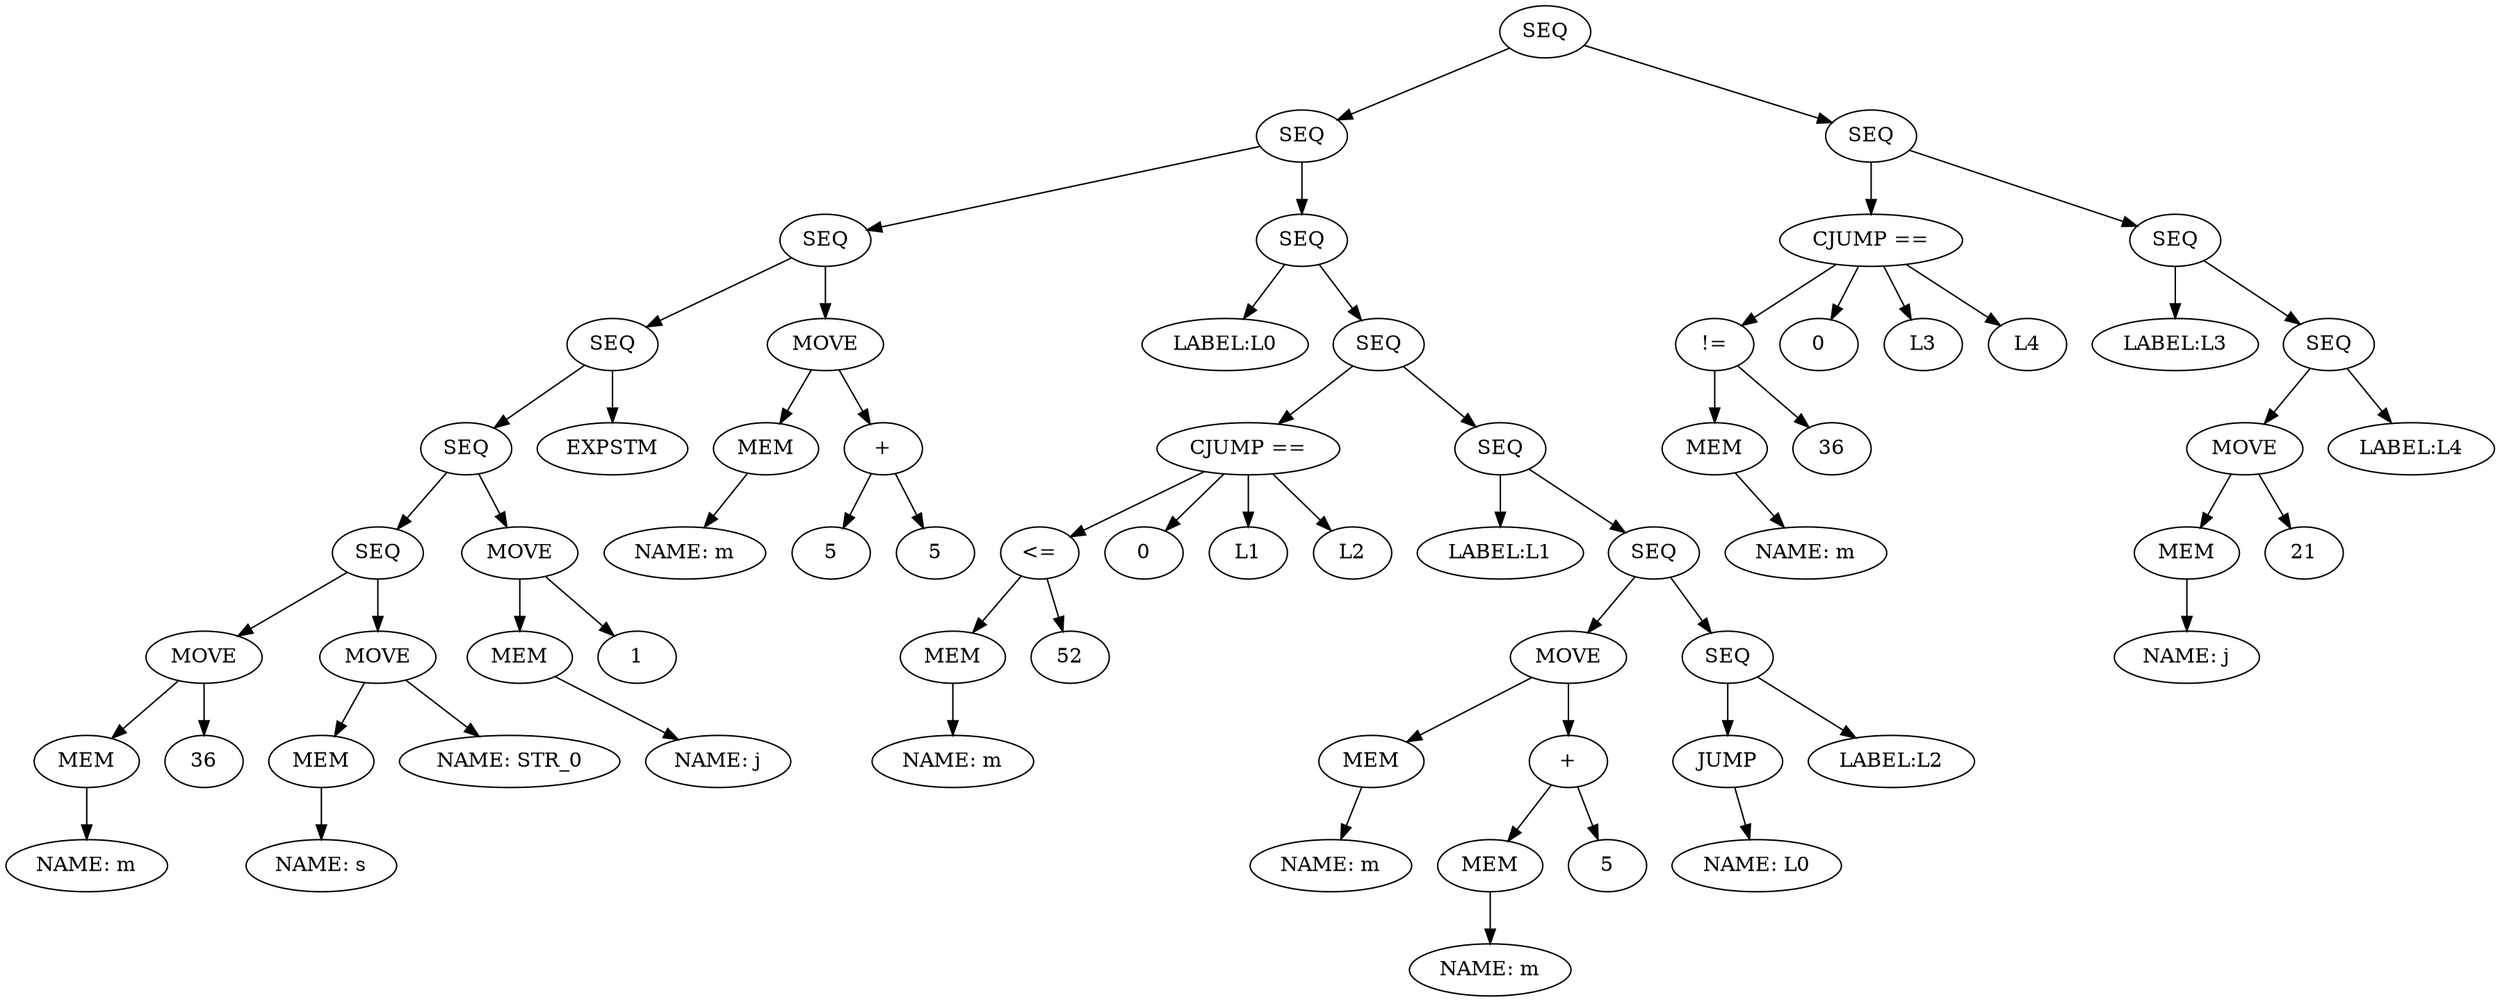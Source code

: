 digraph Stree {
Stm_28 [shape="ellipse", label="SEQ"];
Stm_20 [shape="ellipse", label="SEQ"];
Stm_8 [shape="ellipse", label="SEQ"];
Stm_6 [shape="ellipse", label="SEQ"];
Stm_4 [shape="ellipse", label="SEQ"];
Stm_2 [shape="ellipse", label="SEQ"];
Stm_0 [shape="ellipse", label="MOVE"];
Exp_1 [shape="ellipse", label="MEM"];
Exp_0 [shape="ellipse", label="NAME: m"];
Exp_1 -> Exp_0;
Exp_2 [shape="ellipse", label="36"];
Stm_0 -> Exp_1;
Stm_0 -> Exp_2;
Stm_1 [shape="ellipse", label="MOVE"];
Exp_4 [shape="ellipse", label="MEM"];
Exp_3 [shape="ellipse", label="NAME: s"];
Exp_4 -> Exp_3;
Exp_5 [shape="ellipse", label="NAME: STR_0"];
Stm_1 -> Exp_4;
Stm_1 -> Exp_5;
Stm_2 -> Stm_0;
Stm_2 -> Stm_1;
Stm_3 [shape="ellipse", label="MOVE"];
Exp_8 [shape="ellipse", label="MEM"];
Exp_7 [shape="ellipse", label="NAME: j"];
Exp_8 -> Exp_7;
Exp_6 [shape="ellipse", label="1"];
Stm_3 -> Exp_8;
Stm_3 -> Exp_6;
Stm_4 -> Stm_2;
Stm_4 -> Stm_3;
Stm_5 [shape="ellipse", label="EXPSTM"];
Stm_6 -> Stm_4;
Stm_6 -> Stm_5;
Stm_7 [shape="ellipse", label="MOVE"];
Exp_17 [shape="ellipse", label="MEM"];
Exp_16 [shape="ellipse", label="NAME: m"];
Exp_17 -> Exp_16;
Exp_20 [shape="ellipse", label="+"];
Exp_18 [shape="ellipse", label="5"];
Exp_19 [shape="ellipse", label="5"];
Exp_20 -> Exp_18;
Exp_20 -> Exp_19;
Stm_7 -> Exp_17;
Stm_7 -> Exp_20;
Stm_8 -> Stm_6;
Stm_8 -> Stm_7;
Stm_19 [shape="ellipse", label="SEQ"];
Stm_10 [shape="ellipse", label="LABEL:L0"];
Stm_18 [shape="ellipse", label="SEQ"];
Stm_11 [shape="ellipse", label="CJUMP =="];
Exp_24 [shape="ellipse", label="<="];
Exp_22 [shape="ellipse", label="MEM"];
Exp_21 [shape="ellipse", label="NAME: m"];
Exp_22 -> Exp_21;
Exp_23 [shape="ellipse", label="52"];
Exp_24 -> Exp_22;
Exp_24 -> Exp_23;
Exp_31 [shape="ellipse", label="0"];
Stm_11 -> Exp_24;
Stm_11 -> Exp_31;
Stm_11 -> L1;
Stm_11 -> L2;
Stm_17 [shape="ellipse", label="SEQ"];
Stm_12 [shape="ellipse", label="LABEL:L1"];
Stm_16 [shape="ellipse", label="SEQ"];
Stm_9 [shape="ellipse", label="MOVE"];
Exp_26 [shape="ellipse", label="MEM"];
Exp_25 [shape="ellipse", label="NAME: m"];
Exp_26 -> Exp_25;
Exp_30 [shape="ellipse", label="+"];
Exp_28 [shape="ellipse", label="MEM"];
Exp_27 [shape="ellipse", label="NAME: m"];
Exp_28 -> Exp_27;
Exp_29 [shape="ellipse", label="5"];
Exp_30 -> Exp_28;
Exp_30 -> Exp_29;
Stm_9 -> Exp_26;
Stm_9 -> Exp_30;
Stm_15 [shape="ellipse", label="SEQ"];
Stm_13 [shape="ellipse", label="JUMP"];
Exp_32 [shape="ellipse", label="NAME: L0"];
Stm_13 -> Exp_32;
Stm_14 [shape="ellipse", label="LABEL:L2"];
Stm_15 -> Stm_13;
Stm_15 -> Stm_14;
Stm_16 -> Stm_9;
Stm_16 -> Stm_15;
Stm_17 -> Stm_12;
Stm_17 -> Stm_16;
Stm_18 -> Stm_11;
Stm_18 -> Stm_17;
Stm_19 -> Stm_10;
Stm_19 -> Stm_18;
Stm_20 -> Stm_8;
Stm_20 -> Stm_19;
Stm_27 [shape="ellipse", label="SEQ"];
Stm_22 [shape="ellipse", label="CJUMP =="];
Exp_36 [shape="ellipse", label="!="];
Exp_34 [shape="ellipse", label="MEM"];
Exp_33 [shape="ellipse", label="NAME: m"];
Exp_34 -> Exp_33;
Exp_35 [shape="ellipse", label="36"];
Exp_36 -> Exp_34;
Exp_36 -> Exp_35;
Exp_40 [shape="ellipse", label="0"];
Stm_22 -> Exp_36;
Stm_22 -> Exp_40;
Stm_22 -> L3;
Stm_22 -> L4;
Stm_26 [shape="ellipse", label="SEQ"];
Stm_23 [shape="ellipse", label="LABEL:L3"];
Stm_25 [shape="ellipse", label="SEQ"];
Stm_21 [shape="ellipse", label="MOVE"];
Exp_38 [shape="ellipse", label="MEM"];
Exp_37 [shape="ellipse", label="NAME: j"];
Exp_38 -> Exp_37;
Exp_39 [shape="ellipse", label="21"];
Stm_21 -> Exp_38;
Stm_21 -> Exp_39;
Stm_24 [shape="ellipse", label="LABEL:L4"];
Stm_25 -> Stm_21;
Stm_25 -> Stm_24;
Stm_26 -> Stm_23;
Stm_26 -> Stm_25;
Stm_27 -> Stm_22;
Stm_27 -> Stm_26;
Stm_28 -> Stm_20;
Stm_28 -> Stm_27;
}
